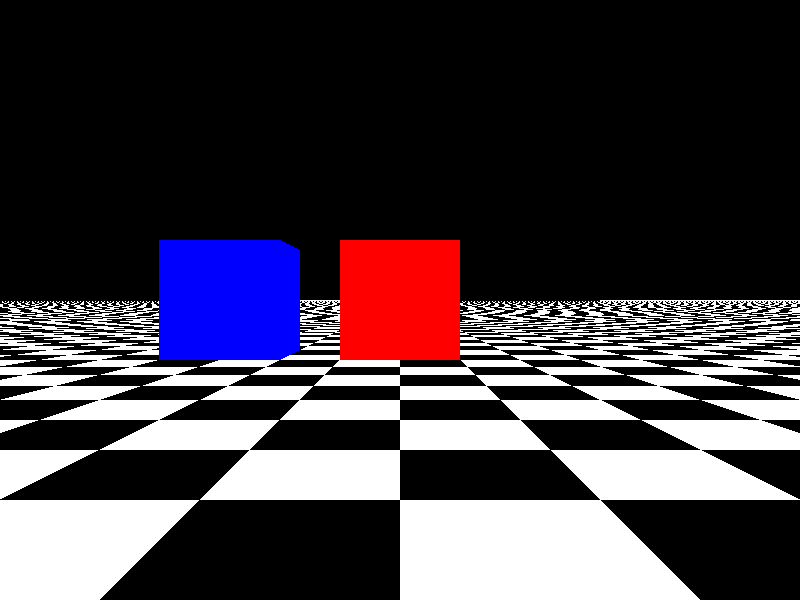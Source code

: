 # include "colors.inc"

camera {
    location <0.5, 0.5, 6>
    look_at <0.5,0.5, 0>
}

light_source { <2, 4, 3> color rgb <1, 1, 1> }

plane {
    y, 0
    pigment { 
        checker 
        color Black
        color White
        scale 0.5
    } 
}

box { <0, 0, 0>, <1, 1, 1>
    texture {
        pigment { color rgb <1, 0, 0> }  // Red color
        finish { ambient 0.1 diffuse 0.9 }  // No reflectivity
} 
}

box { <1.5, 0, 0>, <2.5, 1, 1>
    texture {
        pigment { color rgb <0, 0, 1> }  // Blue color
        finish { ambient 0.1 diffuse 0.9 }  // No reflectivity
} 
}